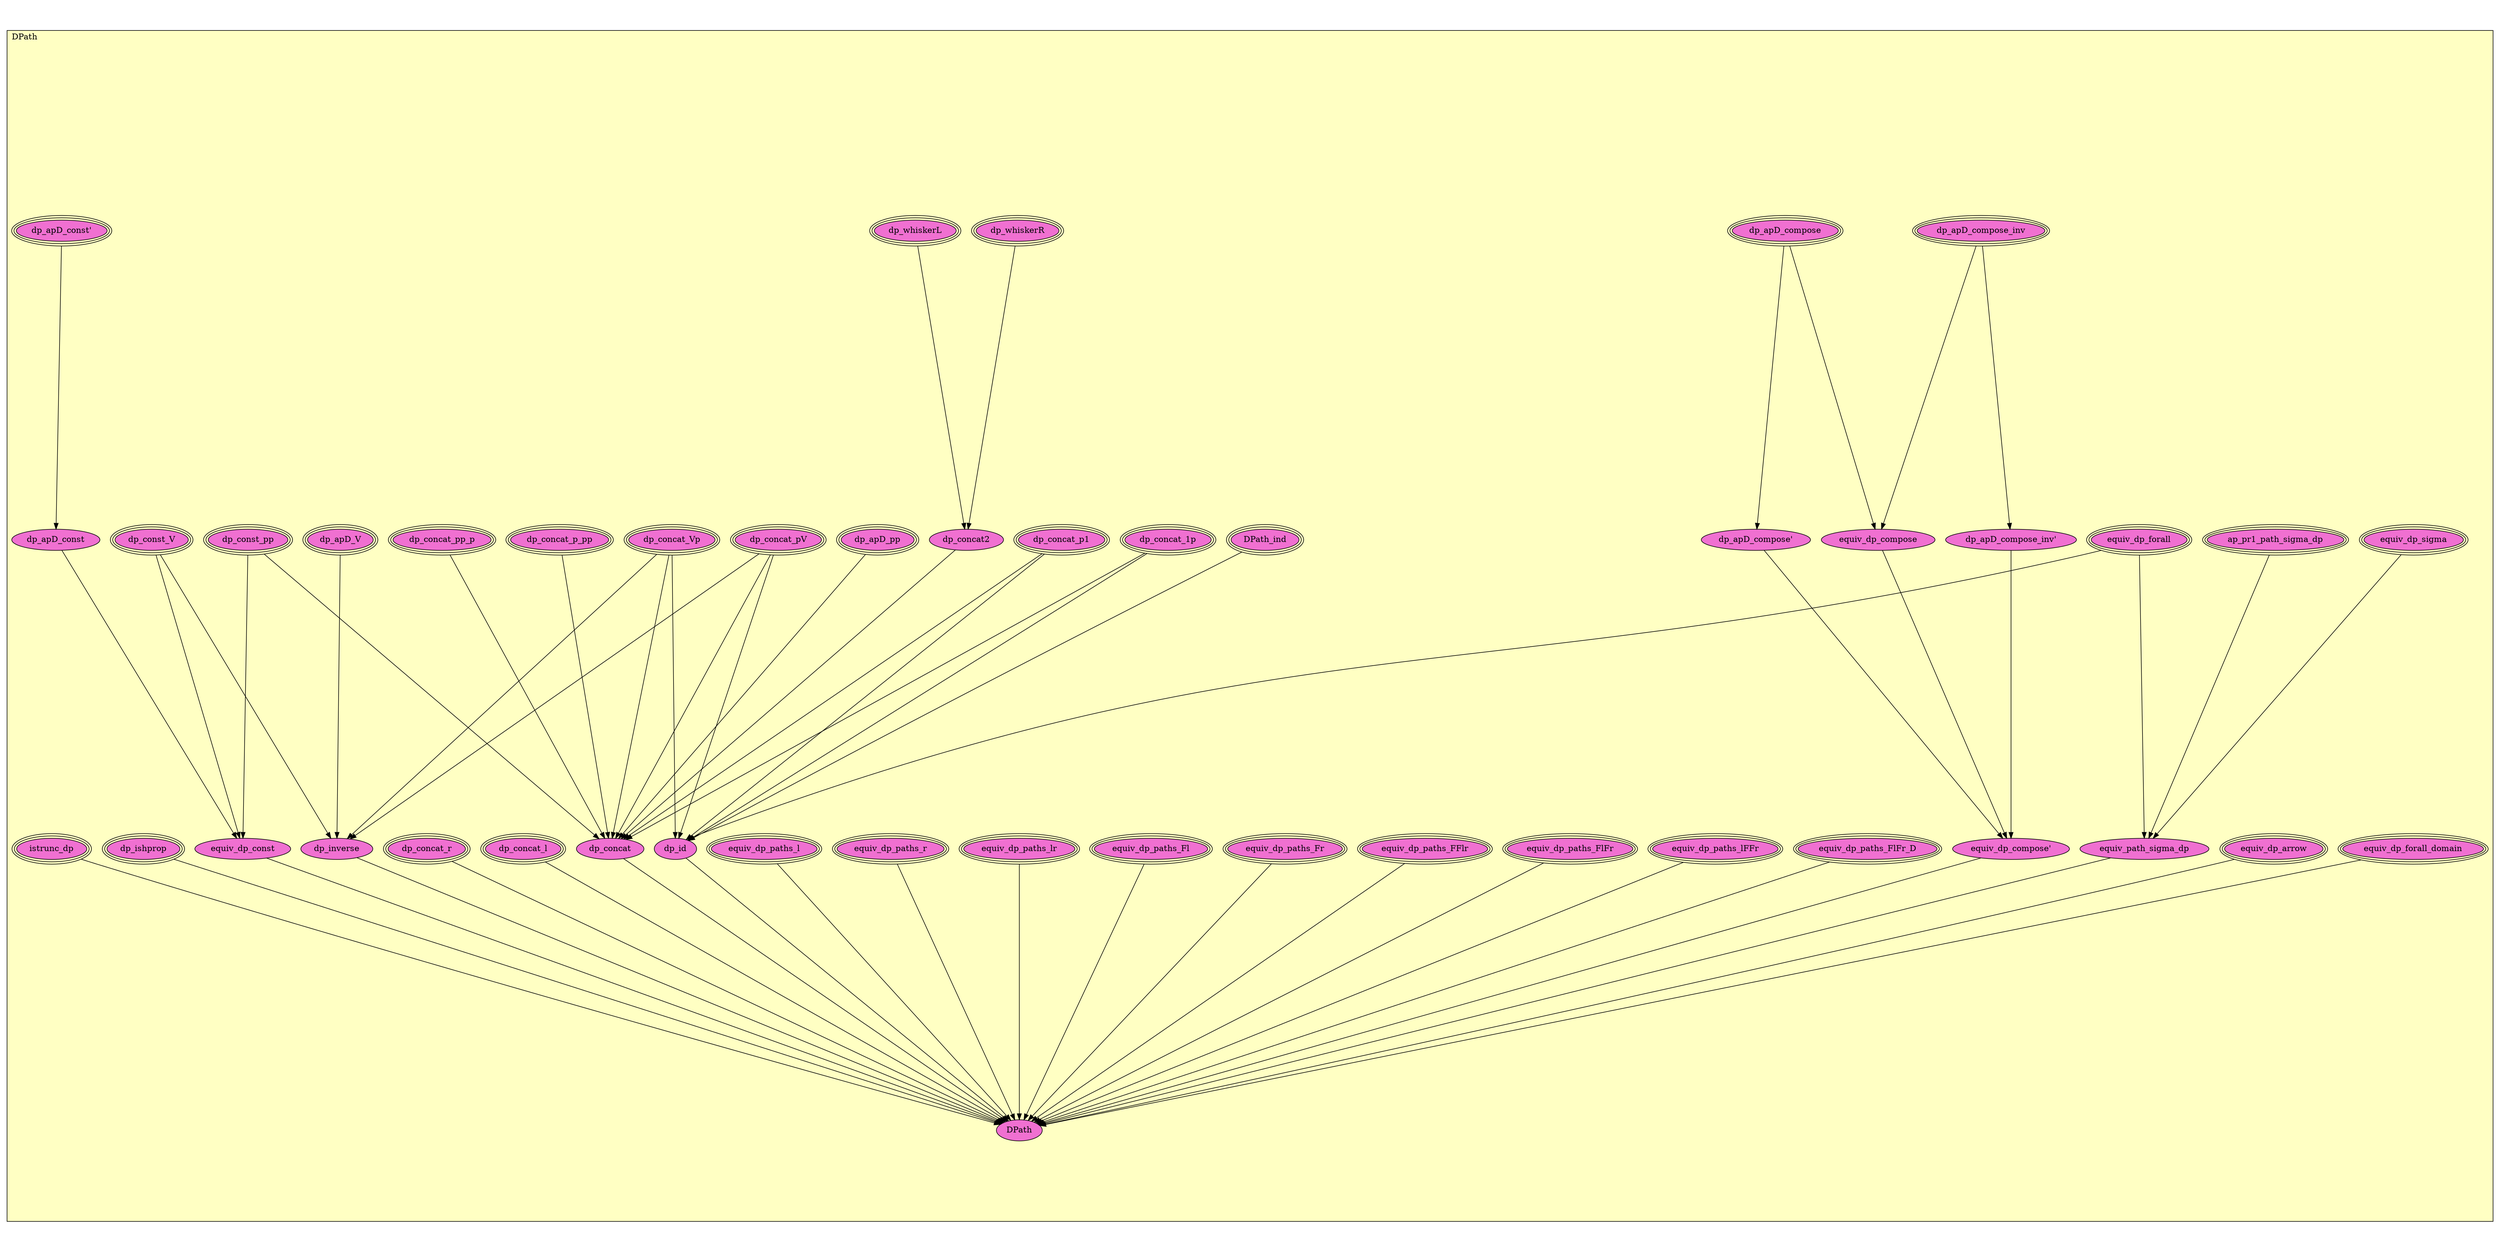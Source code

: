digraph HoTT_Cubical_DPath {
  graph [ratio=0.5]
  node [style=filled]
DPath_equiv_dp_sigma [label="equiv_dp_sigma", URL=<DPath.html#equiv_dp_sigma>, peripheries=3, fillcolor="#F070D1"] ;
DPath_equiv_dp_forall_domain [label="equiv_dp_forall_domain", URL=<DPath.html#equiv_dp_forall_domain>, peripheries=3, fillcolor="#F070D1"] ;
DPath_equiv_dp_arrow [label="equiv_dp_arrow", URL=<DPath.html#equiv_dp_arrow>, peripheries=3, fillcolor="#F070D1"] ;
DPath_equiv_dp_forall [label="equiv_dp_forall", URL=<DPath.html#equiv_dp_forall>, peripheries=3, fillcolor="#F070D1"] ;
DPath_ap_pr1_path_sigma_dp [label="ap_pr1_path_sigma_dp", URL=<DPath.html#ap_pr1_path_sigma_dp>, peripheries=3, fillcolor="#F070D1"] ;
DPath_equiv_path_sigma_dp [label="equiv_path_sigma_dp", URL=<DPath.html#equiv_path_sigma_dp>, fillcolor="#F070D1"] ;
DPath_dp_apD_compose_inv [label="dp_apD_compose_inv", URL=<DPath.html#dp_apD_compose_inv>, peripheries=3, fillcolor="#F070D1"] ;
DPath_dp_apD_compose_inv_ [label="dp_apD_compose_inv'", URL=<DPath.html#dp_apD_compose_inv'>, fillcolor="#F070D1"] ;
DPath_dp_apD_compose [label="dp_apD_compose", URL=<DPath.html#dp_apD_compose>, peripheries=3, fillcolor="#F070D1"] ;
DPath_dp_apD_compose_ [label="dp_apD_compose'", URL=<DPath.html#dp_apD_compose'>, fillcolor="#F070D1"] ;
DPath_equiv_dp_compose [label="equiv_dp_compose", URL=<DPath.html#equiv_dp_compose>, fillcolor="#F070D1"] ;
DPath_equiv_dp_compose_ [label="equiv_dp_compose'", URL=<DPath.html#equiv_dp_compose'>, fillcolor="#F070D1"] ;
DPath_equiv_dp_paths_FlFr_D [label="equiv_dp_paths_FlFr_D", URL=<DPath.html#equiv_dp_paths_FlFr_D>, peripheries=3, fillcolor="#F070D1"] ;
DPath_equiv_dp_paths_lFFr [label="equiv_dp_paths_lFFr", URL=<DPath.html#equiv_dp_paths_lFFr>, peripheries=3, fillcolor="#F070D1"] ;
DPath_equiv_dp_paths_FlFr [label="equiv_dp_paths_FlFr", URL=<DPath.html#equiv_dp_paths_FlFr>, peripheries=3, fillcolor="#F070D1"] ;
DPath_equiv_dp_paths_FFlr [label="equiv_dp_paths_FFlr", URL=<DPath.html#equiv_dp_paths_FFlr>, peripheries=3, fillcolor="#F070D1"] ;
DPath_equiv_dp_paths_Fr [label="equiv_dp_paths_Fr", URL=<DPath.html#equiv_dp_paths_Fr>, peripheries=3, fillcolor="#F070D1"] ;
DPath_equiv_dp_paths_Fl [label="equiv_dp_paths_Fl", URL=<DPath.html#equiv_dp_paths_Fl>, peripheries=3, fillcolor="#F070D1"] ;
DPath_equiv_dp_paths_lr [label="equiv_dp_paths_lr", URL=<DPath.html#equiv_dp_paths_lr>, peripheries=3, fillcolor="#F070D1"] ;
DPath_equiv_dp_paths_r [label="equiv_dp_paths_r", URL=<DPath.html#equiv_dp_paths_r>, peripheries=3, fillcolor="#F070D1"] ;
DPath_equiv_dp_paths_l [label="equiv_dp_paths_l", URL=<DPath.html#equiv_dp_paths_l>, peripheries=3, fillcolor="#F070D1"] ;
DPath_dp_concat_p_pp [label="dp_concat_p_pp", URL=<DPath.html#dp_concat_p_pp>, peripheries=3, fillcolor="#F070D1"] ;
DPath_dp_concat_pp_p [label="dp_concat_pp_p", URL=<DPath.html#dp_concat_pp_p>, peripheries=3, fillcolor="#F070D1"] ;
DPath_dp_concat_pV [label="dp_concat_pV", URL=<DPath.html#dp_concat_pV>, peripheries=3, fillcolor="#F070D1"] ;
DPath_dp_concat_Vp [label="dp_concat_Vp", URL=<DPath.html#dp_concat_Vp>, peripheries=3, fillcolor="#F070D1"] ;
DPath_dp_concat_1p [label="dp_concat_1p", URL=<DPath.html#dp_concat_1p>, peripheries=3, fillcolor="#F070D1"] ;
DPath_dp_concat_p1 [label="dp_concat_p1", URL=<DPath.html#dp_concat_p1>, peripheries=3, fillcolor="#F070D1"] ;
DPath_dp_whiskerR [label="dp_whiskerR", URL=<DPath.html#dp_whiskerR>, peripheries=3, fillcolor="#F070D1"] ;
DPath_dp_whiskerL [label="dp_whiskerL", URL=<DPath.html#dp_whiskerL>, peripheries=3, fillcolor="#F070D1"] ;
DPath_dp_concat2 [label="dp_concat2", URL=<DPath.html#dp_concat2>, fillcolor="#F070D1"] ;
DPath_dp_const_V [label="dp_const_V", URL=<DPath.html#dp_const_V>, peripheries=3, fillcolor="#F070D1"] ;
DPath_dp_const_pp [label="dp_const_pp", URL=<DPath.html#dp_const_pp>, peripheries=3, fillcolor="#F070D1"] ;
DPath_dp_apD_V [label="dp_apD_V", URL=<DPath.html#dp_apD_V>, peripheries=3, fillcolor="#F070D1"] ;
DPath_dp_apD_pp [label="dp_apD_pp", URL=<DPath.html#dp_apD_pp>, peripheries=3, fillcolor="#F070D1"] ;
DPath_dp_inverse [label="dp_inverse", URL=<DPath.html#dp_inverse>, fillcolor="#F070D1"] ;
DPath_dp_concat_l [label="dp_concat_l", URL=<DPath.html#dp_concat_l>, peripheries=3, fillcolor="#F070D1"] ;
DPath_dp_concat_r [label="dp_concat_r", URL=<DPath.html#dp_concat_r>, peripheries=3, fillcolor="#F070D1"] ;
DPath_dp_concat [label="dp_concat", URL=<DPath.html#dp_concat>, fillcolor="#F070D1"] ;
DPath_dp_apD_const_ [label="dp_apD_const'", URL=<DPath.html#dp_apD_const'>, peripheries=3, fillcolor="#F070D1"] ;
DPath_dp_apD_const [label="dp_apD_const", URL=<DPath.html#dp_apD_const>, fillcolor="#F070D1"] ;
DPath_equiv_dp_const [label="equiv_dp_const", URL=<DPath.html#equiv_dp_const>, fillcolor="#F070D1"] ;
DPath_DPath_ind [label="DPath_ind", URL=<DPath.html#DPath_ind>, peripheries=3, fillcolor="#F070D1"] ;
DPath_dp_id [label="dp_id", URL=<DPath.html#dp_id>, fillcolor="#F070D1"] ;
DPath_dp_ishprop [label="dp_ishprop", URL=<DPath.html#dp_ishprop>, peripheries=3, fillcolor="#F070D1"] ;
DPath_istrunc_dp [label="istrunc_dp", URL=<DPath.html#istrunc_dp>, peripheries=3, fillcolor="#F070D1"] ;
DPath_DPath [label="DPath", URL=<DPath.html#DPath>, fillcolor="#F070D1"] ;
  DPath_equiv_dp_sigma -> DPath_equiv_path_sigma_dp [] ;
  DPath_equiv_dp_forall_domain -> DPath_DPath [] ;
  DPath_equiv_dp_arrow -> DPath_DPath [] ;
  DPath_equiv_dp_forall -> DPath_equiv_path_sigma_dp [] ;
  DPath_equiv_dp_forall -> DPath_dp_id [] ;
  DPath_ap_pr1_path_sigma_dp -> DPath_equiv_path_sigma_dp [] ;
  DPath_equiv_path_sigma_dp -> DPath_DPath [] ;
  DPath_dp_apD_compose_inv -> DPath_dp_apD_compose_inv_ [] ;
  DPath_dp_apD_compose_inv -> DPath_equiv_dp_compose [] ;
  DPath_dp_apD_compose_inv_ -> DPath_equiv_dp_compose_ [] ;
  DPath_dp_apD_compose -> DPath_dp_apD_compose_ [] ;
  DPath_dp_apD_compose -> DPath_equiv_dp_compose [] ;
  DPath_dp_apD_compose_ -> DPath_equiv_dp_compose_ [] ;
  DPath_equiv_dp_compose -> DPath_equiv_dp_compose_ [] ;
  DPath_equiv_dp_compose_ -> DPath_DPath [] ;
  DPath_equiv_dp_paths_FlFr_D -> DPath_DPath [] ;
  DPath_equiv_dp_paths_lFFr -> DPath_DPath [] ;
  DPath_equiv_dp_paths_FlFr -> DPath_DPath [] ;
  DPath_equiv_dp_paths_FFlr -> DPath_DPath [] ;
  DPath_equiv_dp_paths_Fr -> DPath_DPath [] ;
  DPath_equiv_dp_paths_Fl -> DPath_DPath [] ;
  DPath_equiv_dp_paths_lr -> DPath_DPath [] ;
  DPath_equiv_dp_paths_r -> DPath_DPath [] ;
  DPath_equiv_dp_paths_l -> DPath_DPath [] ;
  DPath_dp_concat_p_pp -> DPath_dp_concat [] ;
  DPath_dp_concat_pp_p -> DPath_dp_concat [] ;
  DPath_dp_concat_pV -> DPath_dp_inverse [] ;
  DPath_dp_concat_pV -> DPath_dp_concat [] ;
  DPath_dp_concat_pV -> DPath_dp_id [] ;
  DPath_dp_concat_Vp -> DPath_dp_inverse [] ;
  DPath_dp_concat_Vp -> DPath_dp_concat [] ;
  DPath_dp_concat_Vp -> DPath_dp_id [] ;
  DPath_dp_concat_1p -> DPath_dp_concat [] ;
  DPath_dp_concat_1p -> DPath_dp_id [] ;
  DPath_dp_concat_p1 -> DPath_dp_concat [] ;
  DPath_dp_concat_p1 -> DPath_dp_id [] ;
  DPath_dp_whiskerR -> DPath_dp_concat2 [] ;
  DPath_dp_whiskerL -> DPath_dp_concat2 [] ;
  DPath_dp_concat2 -> DPath_dp_concat [] ;
  DPath_dp_const_V -> DPath_dp_inverse [] ;
  DPath_dp_const_V -> DPath_equiv_dp_const [] ;
  DPath_dp_const_pp -> DPath_dp_concat [] ;
  DPath_dp_const_pp -> DPath_equiv_dp_const [] ;
  DPath_dp_apD_V -> DPath_dp_inverse [] ;
  DPath_dp_apD_pp -> DPath_dp_concat [] ;
  DPath_dp_inverse -> DPath_DPath [] ;
  DPath_dp_concat_l -> DPath_DPath [] ;
  DPath_dp_concat_r -> DPath_DPath [] ;
  DPath_dp_concat -> DPath_DPath [] ;
  DPath_dp_apD_const_ -> DPath_dp_apD_const [] ;
  DPath_dp_apD_const -> DPath_equiv_dp_const [] ;
  DPath_equiv_dp_const -> DPath_DPath [] ;
  DPath_DPath_ind -> DPath_dp_id [] ;
  DPath_dp_id -> DPath_DPath [] ;
  DPath_dp_ishprop -> DPath_DPath [] ;
  DPath_istrunc_dp -> DPath_DPath [] ;
subgraph cluster_DPath { label="DPath"; fillcolor="#FFFFC3"; labeljust=l; style=filled 
DPath_DPath; DPath_istrunc_dp; DPath_dp_ishprop; DPath_dp_id; DPath_DPath_ind; DPath_equiv_dp_const; DPath_dp_apD_const; DPath_dp_apD_const_; DPath_dp_concat; DPath_dp_concat_r; DPath_dp_concat_l; DPath_dp_inverse; DPath_dp_apD_pp; DPath_dp_apD_V; DPath_dp_const_pp; DPath_dp_const_V; DPath_dp_concat2; DPath_dp_whiskerL; DPath_dp_whiskerR; DPath_dp_concat_p1; DPath_dp_concat_1p; DPath_dp_concat_Vp; DPath_dp_concat_pV; DPath_dp_concat_pp_p; DPath_dp_concat_p_pp; DPath_equiv_dp_paths_l; DPath_equiv_dp_paths_r; DPath_equiv_dp_paths_lr; DPath_equiv_dp_paths_Fl; DPath_equiv_dp_paths_Fr; DPath_equiv_dp_paths_FFlr; DPath_equiv_dp_paths_FlFr; DPath_equiv_dp_paths_lFFr; DPath_equiv_dp_paths_FlFr_D; DPath_equiv_dp_compose_; DPath_equiv_dp_compose; DPath_dp_apD_compose_; DPath_dp_apD_compose; DPath_dp_apD_compose_inv_; DPath_dp_apD_compose_inv; DPath_equiv_path_sigma_dp; DPath_ap_pr1_path_sigma_dp; DPath_equiv_dp_forall; DPath_equiv_dp_arrow; DPath_equiv_dp_forall_domain; DPath_equiv_dp_sigma; };
} /* END */
